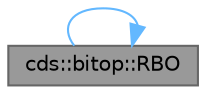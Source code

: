 digraph "cds::bitop::RBO"
{
 // LATEX_PDF_SIZE
  bgcolor="transparent";
  edge [fontname=Helvetica,fontsize=10,labelfontname=Helvetica,labelfontsize=10];
  node [fontname=Helvetica,fontsize=10,shape=box,height=0.2,width=0.4];
  rankdir="LR";
  Node1 [id="Node000001",label="cds::bitop::RBO",height=0.2,width=0.4,color="gray40", fillcolor="grey60", style="filled", fontcolor="black",tooltip="Reverse bit order of nArg"];
  Node1 -> Node1 [id="edge1_Node000001_Node000001",color="steelblue1",style="solid",tooltip=" "];
}
